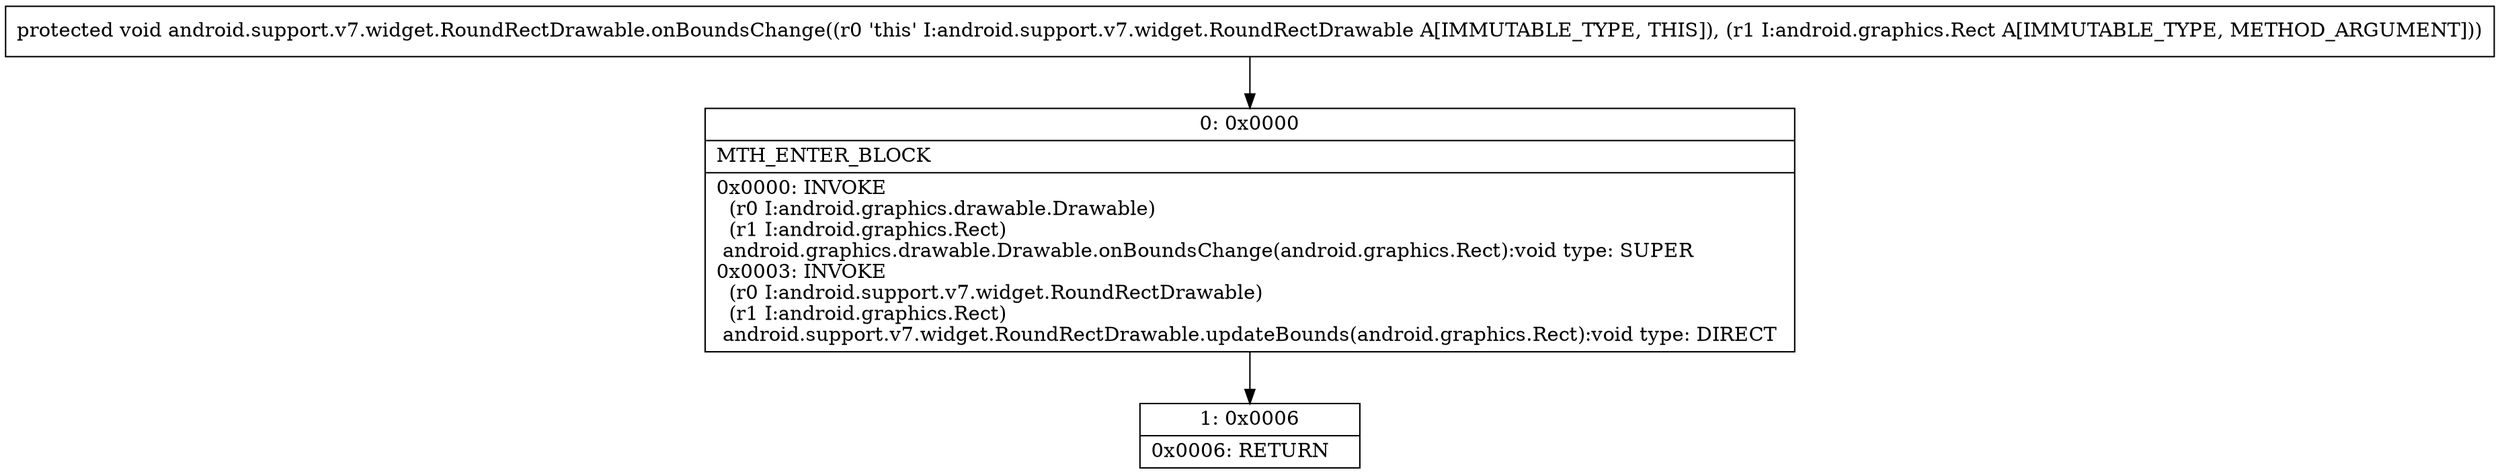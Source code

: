 digraph "CFG forandroid.support.v7.widget.RoundRectDrawable.onBoundsChange(Landroid\/graphics\/Rect;)V" {
Node_0 [shape=record,label="{0\:\ 0x0000|MTH_ENTER_BLOCK\l|0x0000: INVOKE  \l  (r0 I:android.graphics.drawable.Drawable)\l  (r1 I:android.graphics.Rect)\l android.graphics.drawable.Drawable.onBoundsChange(android.graphics.Rect):void type: SUPER \l0x0003: INVOKE  \l  (r0 I:android.support.v7.widget.RoundRectDrawable)\l  (r1 I:android.graphics.Rect)\l android.support.v7.widget.RoundRectDrawable.updateBounds(android.graphics.Rect):void type: DIRECT \l}"];
Node_1 [shape=record,label="{1\:\ 0x0006|0x0006: RETURN   \l}"];
MethodNode[shape=record,label="{protected void android.support.v7.widget.RoundRectDrawable.onBoundsChange((r0 'this' I:android.support.v7.widget.RoundRectDrawable A[IMMUTABLE_TYPE, THIS]), (r1 I:android.graphics.Rect A[IMMUTABLE_TYPE, METHOD_ARGUMENT])) }"];
MethodNode -> Node_0;
Node_0 -> Node_1;
}

